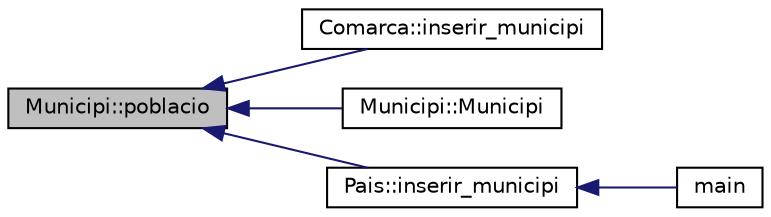 digraph "Municipi::poblacio"
{
  edge [fontname="Helvetica",fontsize="10",labelfontname="Helvetica",labelfontsize="10"];
  node [fontname="Helvetica",fontsize="10",shape=record];
  rankdir="LR";
  Node1 [label="Municipi::poblacio",height=0.2,width=0.4,color="black", fillcolor="grey75", style="filled", fontcolor="black"];
  Node1 -> Node2 [dir="back",color="midnightblue",fontsize="10",style="solid",fontname="Helvetica"];
  Node2 [label="Comarca::inserir_municipi",height=0.2,width=0.4,color="black", fillcolor="white", style="filled",URL="$class_comarca.html#a625e401c9a331b1860bf2a95495e29b5"];
  Node1 -> Node3 [dir="back",color="midnightblue",fontsize="10",style="solid",fontname="Helvetica"];
  Node3 [label="Municipi::Municipi",height=0.2,width=0.4,color="black", fillcolor="white", style="filled",URL="$class_municipi.html#a3367dd3a452ef5484ad19cdb305eea6c"];
  Node1 -> Node4 [dir="back",color="midnightblue",fontsize="10",style="solid",fontname="Helvetica"];
  Node4 [label="Pais::inserir_municipi",height=0.2,width=0.4,color="black", fillcolor="white", style="filled",URL="$class_pais.html#a3f5ad8b10ce4adcd5e0701ca18b3d10d"];
  Node4 -> Node5 [dir="back",color="midnightblue",fontsize="10",style="solid",fontname="Helvetica"];
  Node5 [label="main",height=0.2,width=0.4,color="black", fillcolor="white", style="filled",URL="$main_8cpp.html#ae66f6b31b5ad750f1fe042a706a4e3d4"];
}
